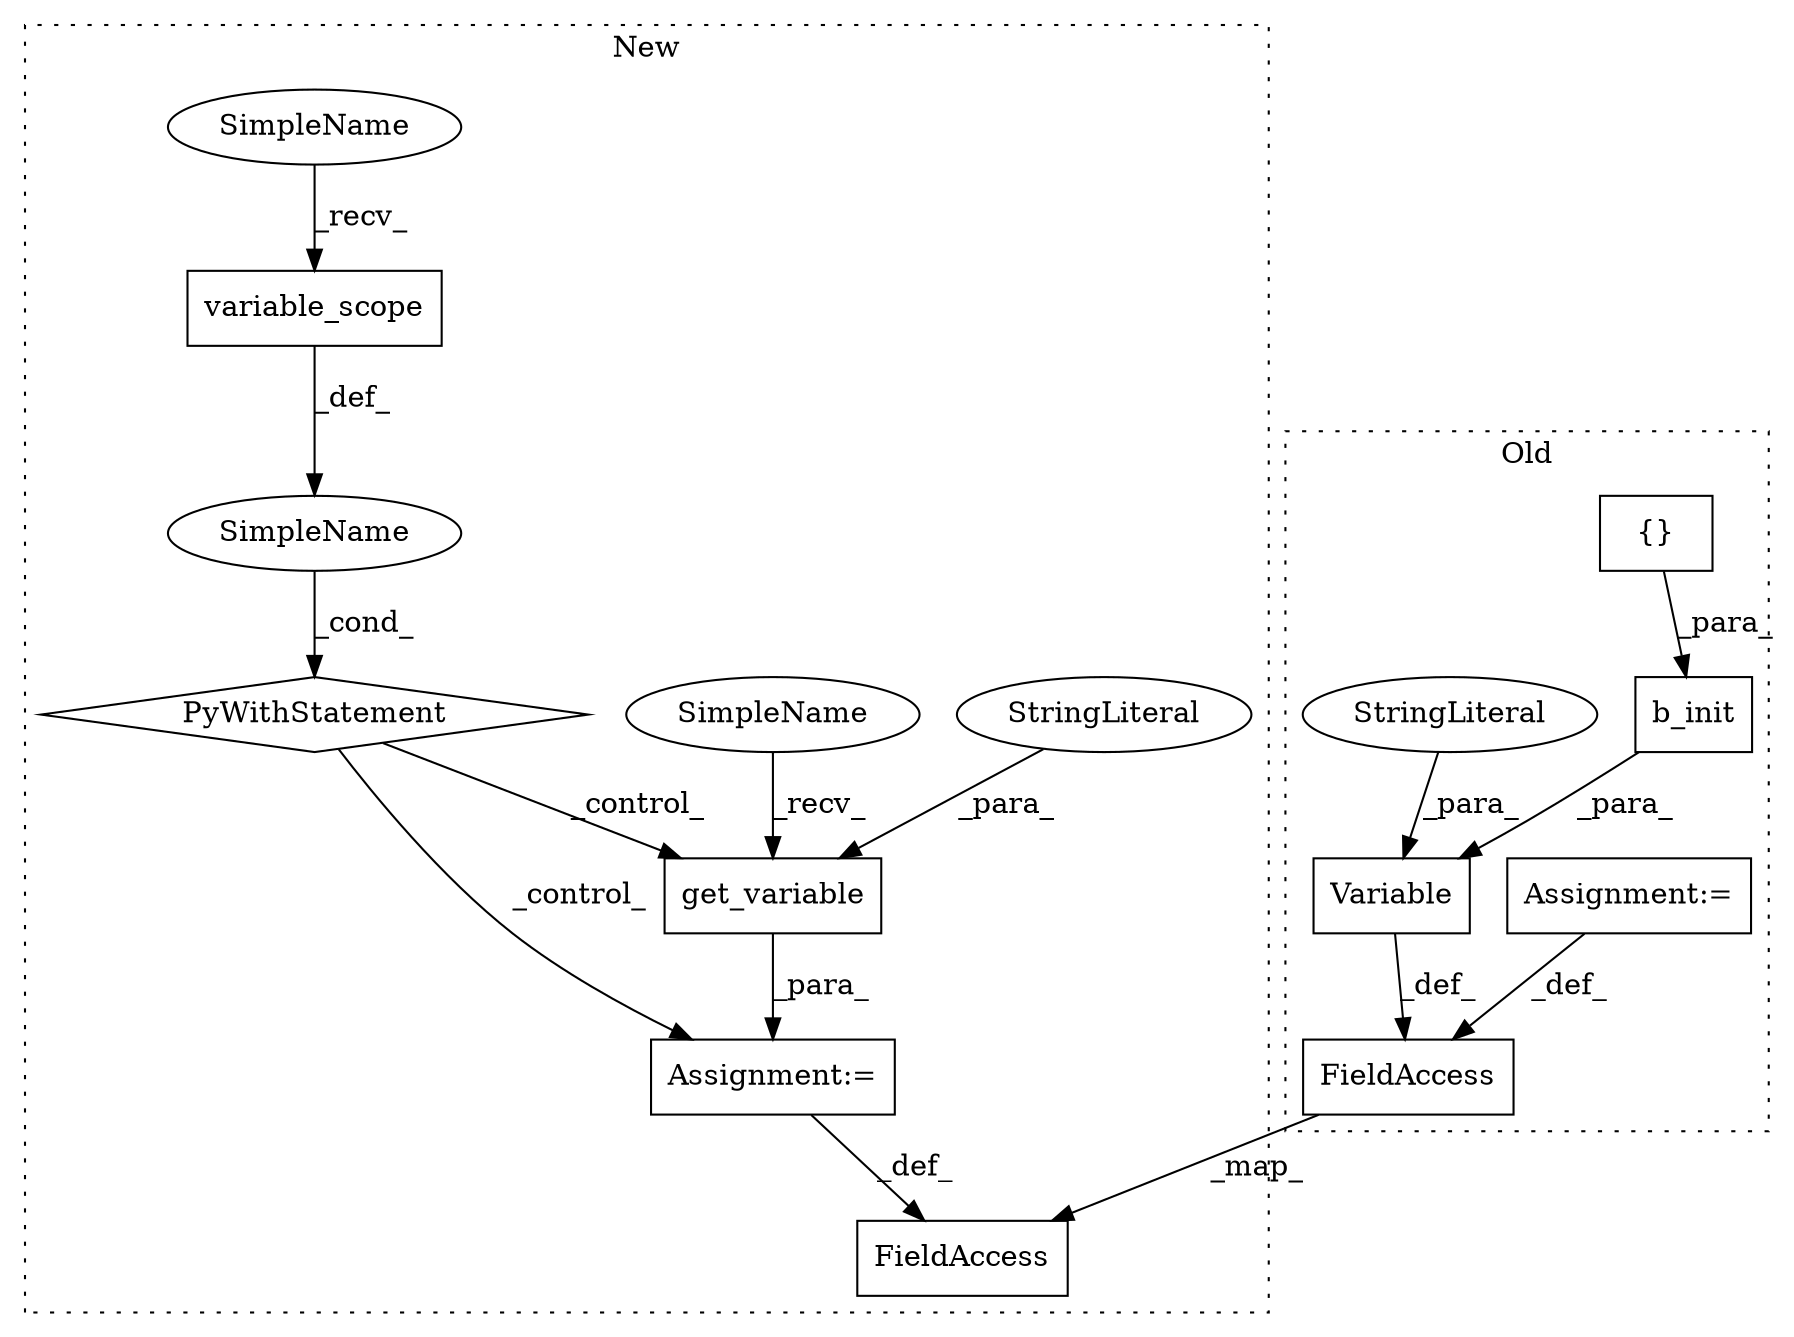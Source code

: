digraph G {
subgraph cluster0 {
1 [label="Variable" a="32" s="12475,12526" l="9,1" shape="box"];
3 [label="{}" a="4" s="12500,12508" l="1,1" shape="box"];
7 [label="FieldAccess" a="22" s="12711" l="12" shape="box"];
11 [label="Assignment:=" a="7" s="12201" l="1" shape="box"];
12 [label="b_init" a="32" s="12484,12521" l="7,1" shape="box"];
13 [label="StringLiteral" a="45" s="12523" l="3" shape="ellipse"];
label = "Old";
style="dotted";
}
subgraph cluster1 {
2 [label="variable_scope" a="32" s="13434,13453" l="15,1" shape="box"];
4 [label="PyWithStatement" a="104" s="13413,13454" l="10,2" shape="diamond"];
5 [label="SimpleName" a="42" s="" l="" shape="ellipse"];
6 [label="Assignment:=" a="7" s="13569" l="1" shape="box"];
8 [label="FieldAccess" a="22" s="13815" l="12" shape="box"];
9 [label="get_variable" a="32" s="13581,13624" l="13,1" shape="box"];
10 [label="StringLiteral" a="45" s="13594" l="3" shape="ellipse"];
14 [label="SimpleName" a="42" s="13570" l="10" shape="ellipse"];
15 [label="SimpleName" a="42" s="13423" l="10" shape="ellipse"];
label = "New";
style="dotted";
}
1 -> 7 [label="_def_"];
2 -> 5 [label="_def_"];
3 -> 12 [label="_para_"];
4 -> 6 [label="_control_"];
4 -> 9 [label="_control_"];
5 -> 4 [label="_cond_"];
6 -> 8 [label="_def_"];
7 -> 8 [label="_map_"];
9 -> 6 [label="_para_"];
10 -> 9 [label="_para_"];
11 -> 7 [label="_def_"];
12 -> 1 [label="_para_"];
13 -> 1 [label="_para_"];
14 -> 9 [label="_recv_"];
15 -> 2 [label="_recv_"];
}